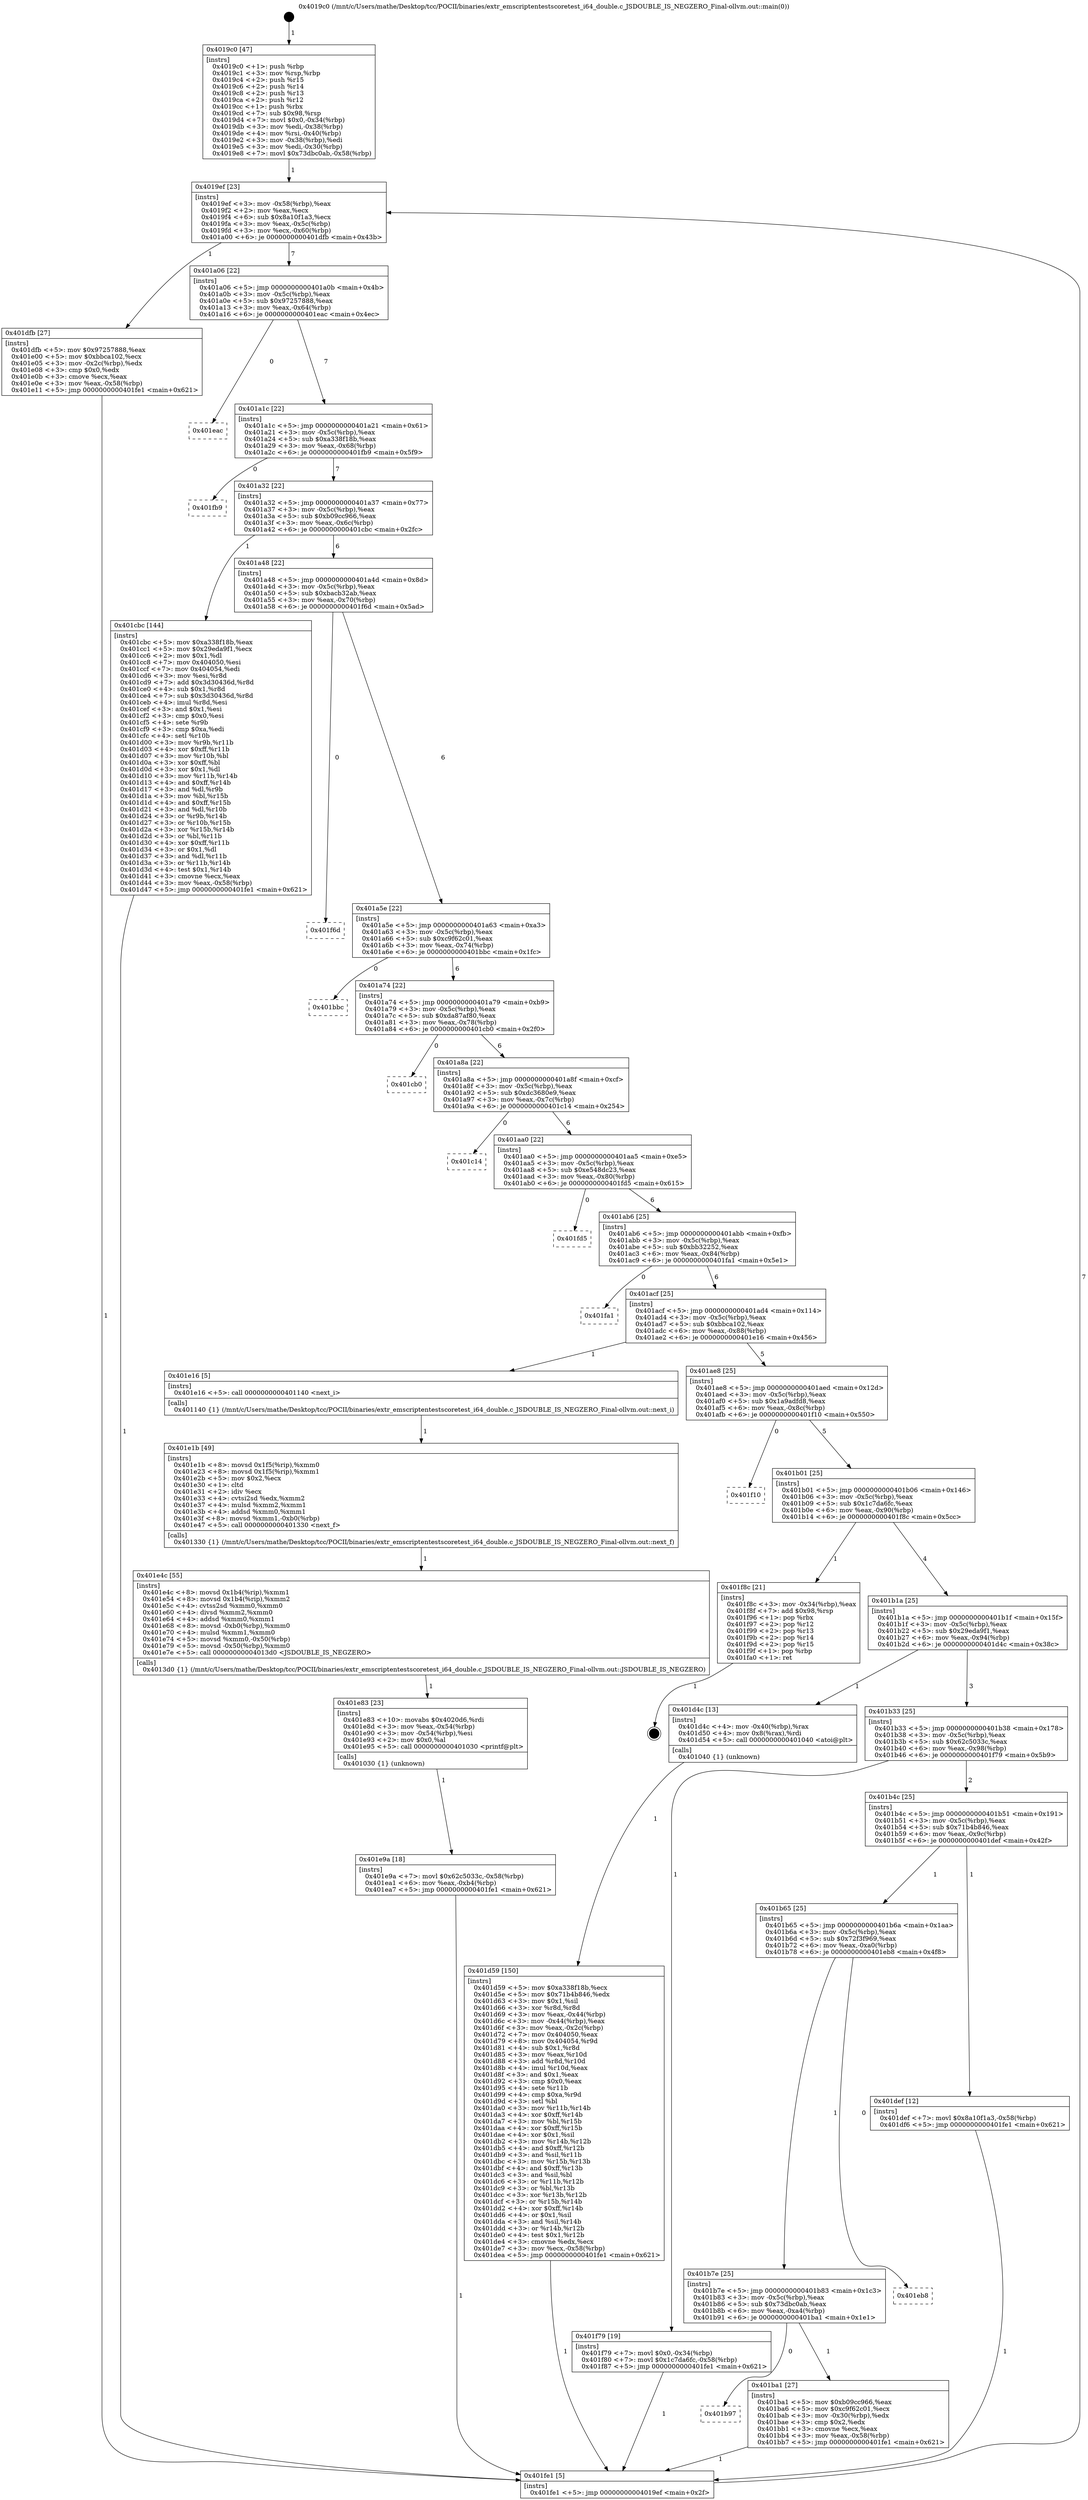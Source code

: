 digraph "0x4019c0" {
  label = "0x4019c0 (/mnt/c/Users/mathe/Desktop/tcc/POCII/binaries/extr_emscriptentestscoretest_i64_double.c_JSDOUBLE_IS_NEGZERO_Final-ollvm.out::main(0))"
  labelloc = "t"
  node[shape=record]

  Entry [label="",width=0.3,height=0.3,shape=circle,fillcolor=black,style=filled]
  "0x4019ef" [label="{
     0x4019ef [23]\l
     | [instrs]\l
     &nbsp;&nbsp;0x4019ef \<+3\>: mov -0x58(%rbp),%eax\l
     &nbsp;&nbsp;0x4019f2 \<+2\>: mov %eax,%ecx\l
     &nbsp;&nbsp;0x4019f4 \<+6\>: sub $0x8a10f1a3,%ecx\l
     &nbsp;&nbsp;0x4019fa \<+3\>: mov %eax,-0x5c(%rbp)\l
     &nbsp;&nbsp;0x4019fd \<+3\>: mov %ecx,-0x60(%rbp)\l
     &nbsp;&nbsp;0x401a00 \<+6\>: je 0000000000401dfb \<main+0x43b\>\l
  }"]
  "0x401dfb" [label="{
     0x401dfb [27]\l
     | [instrs]\l
     &nbsp;&nbsp;0x401dfb \<+5\>: mov $0x97257888,%eax\l
     &nbsp;&nbsp;0x401e00 \<+5\>: mov $0xbbca102,%ecx\l
     &nbsp;&nbsp;0x401e05 \<+3\>: mov -0x2c(%rbp),%edx\l
     &nbsp;&nbsp;0x401e08 \<+3\>: cmp $0x0,%edx\l
     &nbsp;&nbsp;0x401e0b \<+3\>: cmove %ecx,%eax\l
     &nbsp;&nbsp;0x401e0e \<+3\>: mov %eax,-0x58(%rbp)\l
     &nbsp;&nbsp;0x401e11 \<+5\>: jmp 0000000000401fe1 \<main+0x621\>\l
  }"]
  "0x401a06" [label="{
     0x401a06 [22]\l
     | [instrs]\l
     &nbsp;&nbsp;0x401a06 \<+5\>: jmp 0000000000401a0b \<main+0x4b\>\l
     &nbsp;&nbsp;0x401a0b \<+3\>: mov -0x5c(%rbp),%eax\l
     &nbsp;&nbsp;0x401a0e \<+5\>: sub $0x97257888,%eax\l
     &nbsp;&nbsp;0x401a13 \<+3\>: mov %eax,-0x64(%rbp)\l
     &nbsp;&nbsp;0x401a16 \<+6\>: je 0000000000401eac \<main+0x4ec\>\l
  }"]
  Exit [label="",width=0.3,height=0.3,shape=circle,fillcolor=black,style=filled,peripheries=2]
  "0x401eac" [label="{
     0x401eac\l
  }", style=dashed]
  "0x401a1c" [label="{
     0x401a1c [22]\l
     | [instrs]\l
     &nbsp;&nbsp;0x401a1c \<+5\>: jmp 0000000000401a21 \<main+0x61\>\l
     &nbsp;&nbsp;0x401a21 \<+3\>: mov -0x5c(%rbp),%eax\l
     &nbsp;&nbsp;0x401a24 \<+5\>: sub $0xa338f18b,%eax\l
     &nbsp;&nbsp;0x401a29 \<+3\>: mov %eax,-0x68(%rbp)\l
     &nbsp;&nbsp;0x401a2c \<+6\>: je 0000000000401fb9 \<main+0x5f9\>\l
  }"]
  "0x401e9a" [label="{
     0x401e9a [18]\l
     | [instrs]\l
     &nbsp;&nbsp;0x401e9a \<+7\>: movl $0x62c5033c,-0x58(%rbp)\l
     &nbsp;&nbsp;0x401ea1 \<+6\>: mov %eax,-0xb4(%rbp)\l
     &nbsp;&nbsp;0x401ea7 \<+5\>: jmp 0000000000401fe1 \<main+0x621\>\l
  }"]
  "0x401fb9" [label="{
     0x401fb9\l
  }", style=dashed]
  "0x401a32" [label="{
     0x401a32 [22]\l
     | [instrs]\l
     &nbsp;&nbsp;0x401a32 \<+5\>: jmp 0000000000401a37 \<main+0x77\>\l
     &nbsp;&nbsp;0x401a37 \<+3\>: mov -0x5c(%rbp),%eax\l
     &nbsp;&nbsp;0x401a3a \<+5\>: sub $0xb09cc966,%eax\l
     &nbsp;&nbsp;0x401a3f \<+3\>: mov %eax,-0x6c(%rbp)\l
     &nbsp;&nbsp;0x401a42 \<+6\>: je 0000000000401cbc \<main+0x2fc\>\l
  }"]
  "0x401e83" [label="{
     0x401e83 [23]\l
     | [instrs]\l
     &nbsp;&nbsp;0x401e83 \<+10\>: movabs $0x4020d6,%rdi\l
     &nbsp;&nbsp;0x401e8d \<+3\>: mov %eax,-0x54(%rbp)\l
     &nbsp;&nbsp;0x401e90 \<+3\>: mov -0x54(%rbp),%esi\l
     &nbsp;&nbsp;0x401e93 \<+2\>: mov $0x0,%al\l
     &nbsp;&nbsp;0x401e95 \<+5\>: call 0000000000401030 \<printf@plt\>\l
     | [calls]\l
     &nbsp;&nbsp;0x401030 \{1\} (unknown)\l
  }"]
  "0x401cbc" [label="{
     0x401cbc [144]\l
     | [instrs]\l
     &nbsp;&nbsp;0x401cbc \<+5\>: mov $0xa338f18b,%eax\l
     &nbsp;&nbsp;0x401cc1 \<+5\>: mov $0x29eda9f1,%ecx\l
     &nbsp;&nbsp;0x401cc6 \<+2\>: mov $0x1,%dl\l
     &nbsp;&nbsp;0x401cc8 \<+7\>: mov 0x404050,%esi\l
     &nbsp;&nbsp;0x401ccf \<+7\>: mov 0x404054,%edi\l
     &nbsp;&nbsp;0x401cd6 \<+3\>: mov %esi,%r8d\l
     &nbsp;&nbsp;0x401cd9 \<+7\>: add $0x3d30436d,%r8d\l
     &nbsp;&nbsp;0x401ce0 \<+4\>: sub $0x1,%r8d\l
     &nbsp;&nbsp;0x401ce4 \<+7\>: sub $0x3d30436d,%r8d\l
     &nbsp;&nbsp;0x401ceb \<+4\>: imul %r8d,%esi\l
     &nbsp;&nbsp;0x401cef \<+3\>: and $0x1,%esi\l
     &nbsp;&nbsp;0x401cf2 \<+3\>: cmp $0x0,%esi\l
     &nbsp;&nbsp;0x401cf5 \<+4\>: sete %r9b\l
     &nbsp;&nbsp;0x401cf9 \<+3\>: cmp $0xa,%edi\l
     &nbsp;&nbsp;0x401cfc \<+4\>: setl %r10b\l
     &nbsp;&nbsp;0x401d00 \<+3\>: mov %r9b,%r11b\l
     &nbsp;&nbsp;0x401d03 \<+4\>: xor $0xff,%r11b\l
     &nbsp;&nbsp;0x401d07 \<+3\>: mov %r10b,%bl\l
     &nbsp;&nbsp;0x401d0a \<+3\>: xor $0xff,%bl\l
     &nbsp;&nbsp;0x401d0d \<+3\>: xor $0x1,%dl\l
     &nbsp;&nbsp;0x401d10 \<+3\>: mov %r11b,%r14b\l
     &nbsp;&nbsp;0x401d13 \<+4\>: and $0xff,%r14b\l
     &nbsp;&nbsp;0x401d17 \<+3\>: and %dl,%r9b\l
     &nbsp;&nbsp;0x401d1a \<+3\>: mov %bl,%r15b\l
     &nbsp;&nbsp;0x401d1d \<+4\>: and $0xff,%r15b\l
     &nbsp;&nbsp;0x401d21 \<+3\>: and %dl,%r10b\l
     &nbsp;&nbsp;0x401d24 \<+3\>: or %r9b,%r14b\l
     &nbsp;&nbsp;0x401d27 \<+3\>: or %r10b,%r15b\l
     &nbsp;&nbsp;0x401d2a \<+3\>: xor %r15b,%r14b\l
     &nbsp;&nbsp;0x401d2d \<+3\>: or %bl,%r11b\l
     &nbsp;&nbsp;0x401d30 \<+4\>: xor $0xff,%r11b\l
     &nbsp;&nbsp;0x401d34 \<+3\>: or $0x1,%dl\l
     &nbsp;&nbsp;0x401d37 \<+3\>: and %dl,%r11b\l
     &nbsp;&nbsp;0x401d3a \<+3\>: or %r11b,%r14b\l
     &nbsp;&nbsp;0x401d3d \<+4\>: test $0x1,%r14b\l
     &nbsp;&nbsp;0x401d41 \<+3\>: cmovne %ecx,%eax\l
     &nbsp;&nbsp;0x401d44 \<+3\>: mov %eax,-0x58(%rbp)\l
     &nbsp;&nbsp;0x401d47 \<+5\>: jmp 0000000000401fe1 \<main+0x621\>\l
  }"]
  "0x401a48" [label="{
     0x401a48 [22]\l
     | [instrs]\l
     &nbsp;&nbsp;0x401a48 \<+5\>: jmp 0000000000401a4d \<main+0x8d\>\l
     &nbsp;&nbsp;0x401a4d \<+3\>: mov -0x5c(%rbp),%eax\l
     &nbsp;&nbsp;0x401a50 \<+5\>: sub $0xbacb32ab,%eax\l
     &nbsp;&nbsp;0x401a55 \<+3\>: mov %eax,-0x70(%rbp)\l
     &nbsp;&nbsp;0x401a58 \<+6\>: je 0000000000401f6d \<main+0x5ad\>\l
  }"]
  "0x401e4c" [label="{
     0x401e4c [55]\l
     | [instrs]\l
     &nbsp;&nbsp;0x401e4c \<+8\>: movsd 0x1b4(%rip),%xmm1\l
     &nbsp;&nbsp;0x401e54 \<+8\>: movsd 0x1b4(%rip),%xmm2\l
     &nbsp;&nbsp;0x401e5c \<+4\>: cvtss2sd %xmm0,%xmm0\l
     &nbsp;&nbsp;0x401e60 \<+4\>: divsd %xmm2,%xmm0\l
     &nbsp;&nbsp;0x401e64 \<+4\>: addsd %xmm0,%xmm1\l
     &nbsp;&nbsp;0x401e68 \<+8\>: movsd -0xb0(%rbp),%xmm0\l
     &nbsp;&nbsp;0x401e70 \<+4\>: mulsd %xmm1,%xmm0\l
     &nbsp;&nbsp;0x401e74 \<+5\>: movsd %xmm0,-0x50(%rbp)\l
     &nbsp;&nbsp;0x401e79 \<+5\>: movsd -0x50(%rbp),%xmm0\l
     &nbsp;&nbsp;0x401e7e \<+5\>: call 00000000004013d0 \<JSDOUBLE_IS_NEGZERO\>\l
     | [calls]\l
     &nbsp;&nbsp;0x4013d0 \{1\} (/mnt/c/Users/mathe/Desktop/tcc/POCII/binaries/extr_emscriptentestscoretest_i64_double.c_JSDOUBLE_IS_NEGZERO_Final-ollvm.out::JSDOUBLE_IS_NEGZERO)\l
  }"]
  "0x401f6d" [label="{
     0x401f6d\l
  }", style=dashed]
  "0x401a5e" [label="{
     0x401a5e [22]\l
     | [instrs]\l
     &nbsp;&nbsp;0x401a5e \<+5\>: jmp 0000000000401a63 \<main+0xa3\>\l
     &nbsp;&nbsp;0x401a63 \<+3\>: mov -0x5c(%rbp),%eax\l
     &nbsp;&nbsp;0x401a66 \<+5\>: sub $0xc9f62c01,%eax\l
     &nbsp;&nbsp;0x401a6b \<+3\>: mov %eax,-0x74(%rbp)\l
     &nbsp;&nbsp;0x401a6e \<+6\>: je 0000000000401bbc \<main+0x1fc\>\l
  }"]
  "0x401e1b" [label="{
     0x401e1b [49]\l
     | [instrs]\l
     &nbsp;&nbsp;0x401e1b \<+8\>: movsd 0x1f5(%rip),%xmm0\l
     &nbsp;&nbsp;0x401e23 \<+8\>: movsd 0x1f5(%rip),%xmm1\l
     &nbsp;&nbsp;0x401e2b \<+5\>: mov $0x2,%ecx\l
     &nbsp;&nbsp;0x401e30 \<+1\>: cltd\l
     &nbsp;&nbsp;0x401e31 \<+2\>: idiv %ecx\l
     &nbsp;&nbsp;0x401e33 \<+4\>: cvtsi2sd %edx,%xmm2\l
     &nbsp;&nbsp;0x401e37 \<+4\>: mulsd %xmm2,%xmm1\l
     &nbsp;&nbsp;0x401e3b \<+4\>: addsd %xmm0,%xmm1\l
     &nbsp;&nbsp;0x401e3f \<+8\>: movsd %xmm1,-0xb0(%rbp)\l
     &nbsp;&nbsp;0x401e47 \<+5\>: call 0000000000401330 \<next_f\>\l
     | [calls]\l
     &nbsp;&nbsp;0x401330 \{1\} (/mnt/c/Users/mathe/Desktop/tcc/POCII/binaries/extr_emscriptentestscoretest_i64_double.c_JSDOUBLE_IS_NEGZERO_Final-ollvm.out::next_f)\l
  }"]
  "0x401bbc" [label="{
     0x401bbc\l
  }", style=dashed]
  "0x401a74" [label="{
     0x401a74 [22]\l
     | [instrs]\l
     &nbsp;&nbsp;0x401a74 \<+5\>: jmp 0000000000401a79 \<main+0xb9\>\l
     &nbsp;&nbsp;0x401a79 \<+3\>: mov -0x5c(%rbp),%eax\l
     &nbsp;&nbsp;0x401a7c \<+5\>: sub $0xda87af80,%eax\l
     &nbsp;&nbsp;0x401a81 \<+3\>: mov %eax,-0x78(%rbp)\l
     &nbsp;&nbsp;0x401a84 \<+6\>: je 0000000000401cb0 \<main+0x2f0\>\l
  }"]
  "0x401d59" [label="{
     0x401d59 [150]\l
     | [instrs]\l
     &nbsp;&nbsp;0x401d59 \<+5\>: mov $0xa338f18b,%ecx\l
     &nbsp;&nbsp;0x401d5e \<+5\>: mov $0x71b4b846,%edx\l
     &nbsp;&nbsp;0x401d63 \<+3\>: mov $0x1,%sil\l
     &nbsp;&nbsp;0x401d66 \<+3\>: xor %r8d,%r8d\l
     &nbsp;&nbsp;0x401d69 \<+3\>: mov %eax,-0x44(%rbp)\l
     &nbsp;&nbsp;0x401d6c \<+3\>: mov -0x44(%rbp),%eax\l
     &nbsp;&nbsp;0x401d6f \<+3\>: mov %eax,-0x2c(%rbp)\l
     &nbsp;&nbsp;0x401d72 \<+7\>: mov 0x404050,%eax\l
     &nbsp;&nbsp;0x401d79 \<+8\>: mov 0x404054,%r9d\l
     &nbsp;&nbsp;0x401d81 \<+4\>: sub $0x1,%r8d\l
     &nbsp;&nbsp;0x401d85 \<+3\>: mov %eax,%r10d\l
     &nbsp;&nbsp;0x401d88 \<+3\>: add %r8d,%r10d\l
     &nbsp;&nbsp;0x401d8b \<+4\>: imul %r10d,%eax\l
     &nbsp;&nbsp;0x401d8f \<+3\>: and $0x1,%eax\l
     &nbsp;&nbsp;0x401d92 \<+3\>: cmp $0x0,%eax\l
     &nbsp;&nbsp;0x401d95 \<+4\>: sete %r11b\l
     &nbsp;&nbsp;0x401d99 \<+4\>: cmp $0xa,%r9d\l
     &nbsp;&nbsp;0x401d9d \<+3\>: setl %bl\l
     &nbsp;&nbsp;0x401da0 \<+3\>: mov %r11b,%r14b\l
     &nbsp;&nbsp;0x401da3 \<+4\>: xor $0xff,%r14b\l
     &nbsp;&nbsp;0x401da7 \<+3\>: mov %bl,%r15b\l
     &nbsp;&nbsp;0x401daa \<+4\>: xor $0xff,%r15b\l
     &nbsp;&nbsp;0x401dae \<+4\>: xor $0x1,%sil\l
     &nbsp;&nbsp;0x401db2 \<+3\>: mov %r14b,%r12b\l
     &nbsp;&nbsp;0x401db5 \<+4\>: and $0xff,%r12b\l
     &nbsp;&nbsp;0x401db9 \<+3\>: and %sil,%r11b\l
     &nbsp;&nbsp;0x401dbc \<+3\>: mov %r15b,%r13b\l
     &nbsp;&nbsp;0x401dbf \<+4\>: and $0xff,%r13b\l
     &nbsp;&nbsp;0x401dc3 \<+3\>: and %sil,%bl\l
     &nbsp;&nbsp;0x401dc6 \<+3\>: or %r11b,%r12b\l
     &nbsp;&nbsp;0x401dc9 \<+3\>: or %bl,%r13b\l
     &nbsp;&nbsp;0x401dcc \<+3\>: xor %r13b,%r12b\l
     &nbsp;&nbsp;0x401dcf \<+3\>: or %r15b,%r14b\l
     &nbsp;&nbsp;0x401dd2 \<+4\>: xor $0xff,%r14b\l
     &nbsp;&nbsp;0x401dd6 \<+4\>: or $0x1,%sil\l
     &nbsp;&nbsp;0x401dda \<+3\>: and %sil,%r14b\l
     &nbsp;&nbsp;0x401ddd \<+3\>: or %r14b,%r12b\l
     &nbsp;&nbsp;0x401de0 \<+4\>: test $0x1,%r12b\l
     &nbsp;&nbsp;0x401de4 \<+3\>: cmovne %edx,%ecx\l
     &nbsp;&nbsp;0x401de7 \<+3\>: mov %ecx,-0x58(%rbp)\l
     &nbsp;&nbsp;0x401dea \<+5\>: jmp 0000000000401fe1 \<main+0x621\>\l
  }"]
  "0x401cb0" [label="{
     0x401cb0\l
  }", style=dashed]
  "0x401a8a" [label="{
     0x401a8a [22]\l
     | [instrs]\l
     &nbsp;&nbsp;0x401a8a \<+5\>: jmp 0000000000401a8f \<main+0xcf\>\l
     &nbsp;&nbsp;0x401a8f \<+3\>: mov -0x5c(%rbp),%eax\l
     &nbsp;&nbsp;0x401a92 \<+5\>: sub $0xdc3680e9,%eax\l
     &nbsp;&nbsp;0x401a97 \<+3\>: mov %eax,-0x7c(%rbp)\l
     &nbsp;&nbsp;0x401a9a \<+6\>: je 0000000000401c14 \<main+0x254\>\l
  }"]
  "0x4019c0" [label="{
     0x4019c0 [47]\l
     | [instrs]\l
     &nbsp;&nbsp;0x4019c0 \<+1\>: push %rbp\l
     &nbsp;&nbsp;0x4019c1 \<+3\>: mov %rsp,%rbp\l
     &nbsp;&nbsp;0x4019c4 \<+2\>: push %r15\l
     &nbsp;&nbsp;0x4019c6 \<+2\>: push %r14\l
     &nbsp;&nbsp;0x4019c8 \<+2\>: push %r13\l
     &nbsp;&nbsp;0x4019ca \<+2\>: push %r12\l
     &nbsp;&nbsp;0x4019cc \<+1\>: push %rbx\l
     &nbsp;&nbsp;0x4019cd \<+7\>: sub $0x98,%rsp\l
     &nbsp;&nbsp;0x4019d4 \<+7\>: movl $0x0,-0x34(%rbp)\l
     &nbsp;&nbsp;0x4019db \<+3\>: mov %edi,-0x38(%rbp)\l
     &nbsp;&nbsp;0x4019de \<+4\>: mov %rsi,-0x40(%rbp)\l
     &nbsp;&nbsp;0x4019e2 \<+3\>: mov -0x38(%rbp),%edi\l
     &nbsp;&nbsp;0x4019e5 \<+3\>: mov %edi,-0x30(%rbp)\l
     &nbsp;&nbsp;0x4019e8 \<+7\>: movl $0x73dbc0ab,-0x58(%rbp)\l
  }"]
  "0x401c14" [label="{
     0x401c14\l
  }", style=dashed]
  "0x401aa0" [label="{
     0x401aa0 [22]\l
     | [instrs]\l
     &nbsp;&nbsp;0x401aa0 \<+5\>: jmp 0000000000401aa5 \<main+0xe5\>\l
     &nbsp;&nbsp;0x401aa5 \<+3\>: mov -0x5c(%rbp),%eax\l
     &nbsp;&nbsp;0x401aa8 \<+5\>: sub $0xe548dc23,%eax\l
     &nbsp;&nbsp;0x401aad \<+3\>: mov %eax,-0x80(%rbp)\l
     &nbsp;&nbsp;0x401ab0 \<+6\>: je 0000000000401fd5 \<main+0x615\>\l
  }"]
  "0x401fe1" [label="{
     0x401fe1 [5]\l
     | [instrs]\l
     &nbsp;&nbsp;0x401fe1 \<+5\>: jmp 00000000004019ef \<main+0x2f\>\l
  }"]
  "0x401fd5" [label="{
     0x401fd5\l
  }", style=dashed]
  "0x401ab6" [label="{
     0x401ab6 [25]\l
     | [instrs]\l
     &nbsp;&nbsp;0x401ab6 \<+5\>: jmp 0000000000401abb \<main+0xfb\>\l
     &nbsp;&nbsp;0x401abb \<+3\>: mov -0x5c(%rbp),%eax\l
     &nbsp;&nbsp;0x401abe \<+5\>: sub $0xbb32252,%eax\l
     &nbsp;&nbsp;0x401ac3 \<+6\>: mov %eax,-0x84(%rbp)\l
     &nbsp;&nbsp;0x401ac9 \<+6\>: je 0000000000401fa1 \<main+0x5e1\>\l
  }"]
  "0x401b97" [label="{
     0x401b97\l
  }", style=dashed]
  "0x401fa1" [label="{
     0x401fa1\l
  }", style=dashed]
  "0x401acf" [label="{
     0x401acf [25]\l
     | [instrs]\l
     &nbsp;&nbsp;0x401acf \<+5\>: jmp 0000000000401ad4 \<main+0x114\>\l
     &nbsp;&nbsp;0x401ad4 \<+3\>: mov -0x5c(%rbp),%eax\l
     &nbsp;&nbsp;0x401ad7 \<+5\>: sub $0xbbca102,%eax\l
     &nbsp;&nbsp;0x401adc \<+6\>: mov %eax,-0x88(%rbp)\l
     &nbsp;&nbsp;0x401ae2 \<+6\>: je 0000000000401e16 \<main+0x456\>\l
  }"]
  "0x401ba1" [label="{
     0x401ba1 [27]\l
     | [instrs]\l
     &nbsp;&nbsp;0x401ba1 \<+5\>: mov $0xb09cc966,%eax\l
     &nbsp;&nbsp;0x401ba6 \<+5\>: mov $0xc9f62c01,%ecx\l
     &nbsp;&nbsp;0x401bab \<+3\>: mov -0x30(%rbp),%edx\l
     &nbsp;&nbsp;0x401bae \<+3\>: cmp $0x2,%edx\l
     &nbsp;&nbsp;0x401bb1 \<+3\>: cmovne %ecx,%eax\l
     &nbsp;&nbsp;0x401bb4 \<+3\>: mov %eax,-0x58(%rbp)\l
     &nbsp;&nbsp;0x401bb7 \<+5\>: jmp 0000000000401fe1 \<main+0x621\>\l
  }"]
  "0x401e16" [label="{
     0x401e16 [5]\l
     | [instrs]\l
     &nbsp;&nbsp;0x401e16 \<+5\>: call 0000000000401140 \<next_i\>\l
     | [calls]\l
     &nbsp;&nbsp;0x401140 \{1\} (/mnt/c/Users/mathe/Desktop/tcc/POCII/binaries/extr_emscriptentestscoretest_i64_double.c_JSDOUBLE_IS_NEGZERO_Final-ollvm.out::next_i)\l
  }"]
  "0x401ae8" [label="{
     0x401ae8 [25]\l
     | [instrs]\l
     &nbsp;&nbsp;0x401ae8 \<+5\>: jmp 0000000000401aed \<main+0x12d\>\l
     &nbsp;&nbsp;0x401aed \<+3\>: mov -0x5c(%rbp),%eax\l
     &nbsp;&nbsp;0x401af0 \<+5\>: sub $0x1a9adfd8,%eax\l
     &nbsp;&nbsp;0x401af5 \<+6\>: mov %eax,-0x8c(%rbp)\l
     &nbsp;&nbsp;0x401afb \<+6\>: je 0000000000401f10 \<main+0x550\>\l
  }"]
  "0x401b7e" [label="{
     0x401b7e [25]\l
     | [instrs]\l
     &nbsp;&nbsp;0x401b7e \<+5\>: jmp 0000000000401b83 \<main+0x1c3\>\l
     &nbsp;&nbsp;0x401b83 \<+3\>: mov -0x5c(%rbp),%eax\l
     &nbsp;&nbsp;0x401b86 \<+5\>: sub $0x73dbc0ab,%eax\l
     &nbsp;&nbsp;0x401b8b \<+6\>: mov %eax,-0xa4(%rbp)\l
     &nbsp;&nbsp;0x401b91 \<+6\>: je 0000000000401ba1 \<main+0x1e1\>\l
  }"]
  "0x401f10" [label="{
     0x401f10\l
  }", style=dashed]
  "0x401b01" [label="{
     0x401b01 [25]\l
     | [instrs]\l
     &nbsp;&nbsp;0x401b01 \<+5\>: jmp 0000000000401b06 \<main+0x146\>\l
     &nbsp;&nbsp;0x401b06 \<+3\>: mov -0x5c(%rbp),%eax\l
     &nbsp;&nbsp;0x401b09 \<+5\>: sub $0x1c7da6fc,%eax\l
     &nbsp;&nbsp;0x401b0e \<+6\>: mov %eax,-0x90(%rbp)\l
     &nbsp;&nbsp;0x401b14 \<+6\>: je 0000000000401f8c \<main+0x5cc\>\l
  }"]
  "0x401eb8" [label="{
     0x401eb8\l
  }", style=dashed]
  "0x401f8c" [label="{
     0x401f8c [21]\l
     | [instrs]\l
     &nbsp;&nbsp;0x401f8c \<+3\>: mov -0x34(%rbp),%eax\l
     &nbsp;&nbsp;0x401f8f \<+7\>: add $0x98,%rsp\l
     &nbsp;&nbsp;0x401f96 \<+1\>: pop %rbx\l
     &nbsp;&nbsp;0x401f97 \<+2\>: pop %r12\l
     &nbsp;&nbsp;0x401f99 \<+2\>: pop %r13\l
     &nbsp;&nbsp;0x401f9b \<+2\>: pop %r14\l
     &nbsp;&nbsp;0x401f9d \<+2\>: pop %r15\l
     &nbsp;&nbsp;0x401f9f \<+1\>: pop %rbp\l
     &nbsp;&nbsp;0x401fa0 \<+1\>: ret\l
  }"]
  "0x401b1a" [label="{
     0x401b1a [25]\l
     | [instrs]\l
     &nbsp;&nbsp;0x401b1a \<+5\>: jmp 0000000000401b1f \<main+0x15f\>\l
     &nbsp;&nbsp;0x401b1f \<+3\>: mov -0x5c(%rbp),%eax\l
     &nbsp;&nbsp;0x401b22 \<+5\>: sub $0x29eda9f1,%eax\l
     &nbsp;&nbsp;0x401b27 \<+6\>: mov %eax,-0x94(%rbp)\l
     &nbsp;&nbsp;0x401b2d \<+6\>: je 0000000000401d4c \<main+0x38c\>\l
  }"]
  "0x401b65" [label="{
     0x401b65 [25]\l
     | [instrs]\l
     &nbsp;&nbsp;0x401b65 \<+5\>: jmp 0000000000401b6a \<main+0x1aa\>\l
     &nbsp;&nbsp;0x401b6a \<+3\>: mov -0x5c(%rbp),%eax\l
     &nbsp;&nbsp;0x401b6d \<+5\>: sub $0x72f3f969,%eax\l
     &nbsp;&nbsp;0x401b72 \<+6\>: mov %eax,-0xa0(%rbp)\l
     &nbsp;&nbsp;0x401b78 \<+6\>: je 0000000000401eb8 \<main+0x4f8\>\l
  }"]
  "0x401d4c" [label="{
     0x401d4c [13]\l
     | [instrs]\l
     &nbsp;&nbsp;0x401d4c \<+4\>: mov -0x40(%rbp),%rax\l
     &nbsp;&nbsp;0x401d50 \<+4\>: mov 0x8(%rax),%rdi\l
     &nbsp;&nbsp;0x401d54 \<+5\>: call 0000000000401040 \<atoi@plt\>\l
     | [calls]\l
     &nbsp;&nbsp;0x401040 \{1\} (unknown)\l
  }"]
  "0x401b33" [label="{
     0x401b33 [25]\l
     | [instrs]\l
     &nbsp;&nbsp;0x401b33 \<+5\>: jmp 0000000000401b38 \<main+0x178\>\l
     &nbsp;&nbsp;0x401b38 \<+3\>: mov -0x5c(%rbp),%eax\l
     &nbsp;&nbsp;0x401b3b \<+5\>: sub $0x62c5033c,%eax\l
     &nbsp;&nbsp;0x401b40 \<+6\>: mov %eax,-0x98(%rbp)\l
     &nbsp;&nbsp;0x401b46 \<+6\>: je 0000000000401f79 \<main+0x5b9\>\l
  }"]
  "0x401def" [label="{
     0x401def [12]\l
     | [instrs]\l
     &nbsp;&nbsp;0x401def \<+7\>: movl $0x8a10f1a3,-0x58(%rbp)\l
     &nbsp;&nbsp;0x401df6 \<+5\>: jmp 0000000000401fe1 \<main+0x621\>\l
  }"]
  "0x401f79" [label="{
     0x401f79 [19]\l
     | [instrs]\l
     &nbsp;&nbsp;0x401f79 \<+7\>: movl $0x0,-0x34(%rbp)\l
     &nbsp;&nbsp;0x401f80 \<+7\>: movl $0x1c7da6fc,-0x58(%rbp)\l
     &nbsp;&nbsp;0x401f87 \<+5\>: jmp 0000000000401fe1 \<main+0x621\>\l
  }"]
  "0x401b4c" [label="{
     0x401b4c [25]\l
     | [instrs]\l
     &nbsp;&nbsp;0x401b4c \<+5\>: jmp 0000000000401b51 \<main+0x191\>\l
     &nbsp;&nbsp;0x401b51 \<+3\>: mov -0x5c(%rbp),%eax\l
     &nbsp;&nbsp;0x401b54 \<+5\>: sub $0x71b4b846,%eax\l
     &nbsp;&nbsp;0x401b59 \<+6\>: mov %eax,-0x9c(%rbp)\l
     &nbsp;&nbsp;0x401b5f \<+6\>: je 0000000000401def \<main+0x42f\>\l
  }"]
  Entry -> "0x4019c0" [label=" 1"]
  "0x4019ef" -> "0x401dfb" [label=" 1"]
  "0x4019ef" -> "0x401a06" [label=" 7"]
  "0x401f8c" -> Exit [label=" 1"]
  "0x401a06" -> "0x401eac" [label=" 0"]
  "0x401a06" -> "0x401a1c" [label=" 7"]
  "0x401f79" -> "0x401fe1" [label=" 1"]
  "0x401a1c" -> "0x401fb9" [label=" 0"]
  "0x401a1c" -> "0x401a32" [label=" 7"]
  "0x401e9a" -> "0x401fe1" [label=" 1"]
  "0x401a32" -> "0x401cbc" [label=" 1"]
  "0x401a32" -> "0x401a48" [label=" 6"]
  "0x401e83" -> "0x401e9a" [label=" 1"]
  "0x401a48" -> "0x401f6d" [label=" 0"]
  "0x401a48" -> "0x401a5e" [label=" 6"]
  "0x401e4c" -> "0x401e83" [label=" 1"]
  "0x401a5e" -> "0x401bbc" [label=" 0"]
  "0x401a5e" -> "0x401a74" [label=" 6"]
  "0x401e1b" -> "0x401e4c" [label=" 1"]
  "0x401a74" -> "0x401cb0" [label=" 0"]
  "0x401a74" -> "0x401a8a" [label=" 6"]
  "0x401e16" -> "0x401e1b" [label=" 1"]
  "0x401a8a" -> "0x401c14" [label=" 0"]
  "0x401a8a" -> "0x401aa0" [label=" 6"]
  "0x401dfb" -> "0x401fe1" [label=" 1"]
  "0x401aa0" -> "0x401fd5" [label=" 0"]
  "0x401aa0" -> "0x401ab6" [label=" 6"]
  "0x401def" -> "0x401fe1" [label=" 1"]
  "0x401ab6" -> "0x401fa1" [label=" 0"]
  "0x401ab6" -> "0x401acf" [label=" 6"]
  "0x401d59" -> "0x401fe1" [label=" 1"]
  "0x401acf" -> "0x401e16" [label=" 1"]
  "0x401acf" -> "0x401ae8" [label=" 5"]
  "0x401d4c" -> "0x401d59" [label=" 1"]
  "0x401ae8" -> "0x401f10" [label=" 0"]
  "0x401ae8" -> "0x401b01" [label=" 5"]
  "0x401fe1" -> "0x4019ef" [label=" 7"]
  "0x401b01" -> "0x401f8c" [label=" 1"]
  "0x401b01" -> "0x401b1a" [label=" 4"]
  "0x4019c0" -> "0x4019ef" [label=" 1"]
  "0x401b1a" -> "0x401d4c" [label=" 1"]
  "0x401b1a" -> "0x401b33" [label=" 3"]
  "0x401b7e" -> "0x401b97" [label=" 0"]
  "0x401b33" -> "0x401f79" [label=" 1"]
  "0x401b33" -> "0x401b4c" [label=" 2"]
  "0x401b7e" -> "0x401ba1" [label=" 1"]
  "0x401b4c" -> "0x401def" [label=" 1"]
  "0x401b4c" -> "0x401b65" [label=" 1"]
  "0x401ba1" -> "0x401fe1" [label=" 1"]
  "0x401b65" -> "0x401eb8" [label=" 0"]
  "0x401b65" -> "0x401b7e" [label=" 1"]
  "0x401cbc" -> "0x401fe1" [label=" 1"]
}
